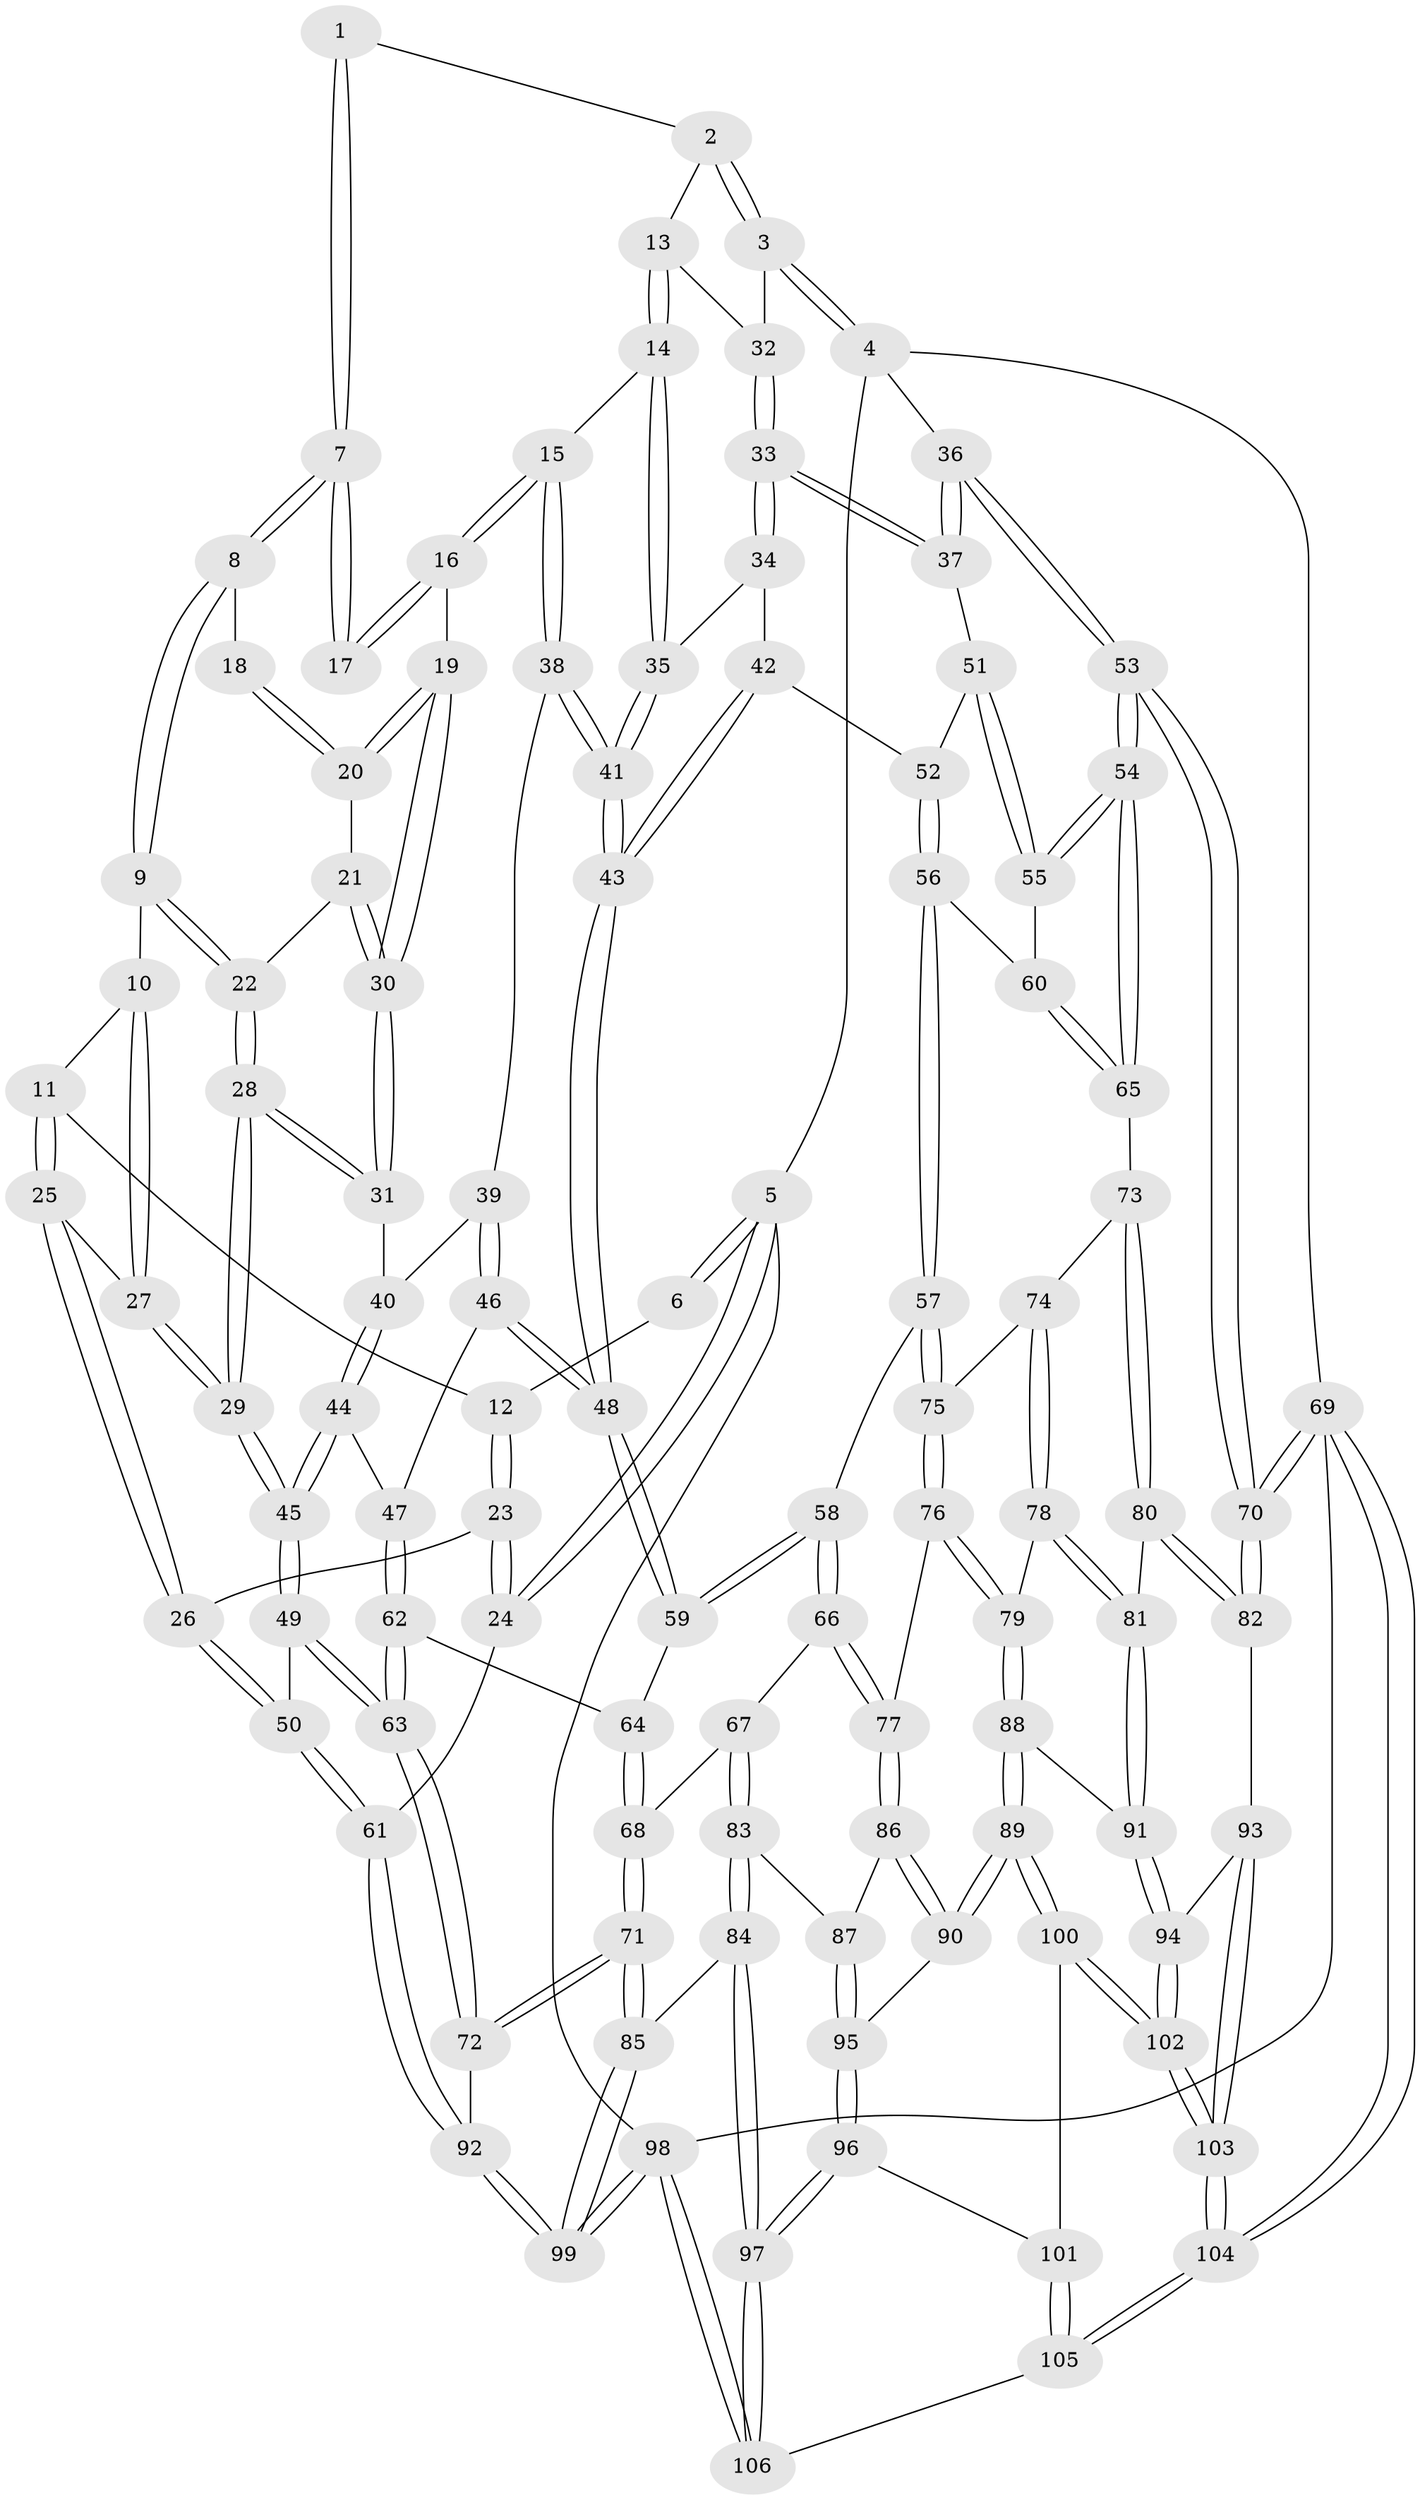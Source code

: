 // coarse degree distribution, {3: 0.0945945945945946, 4: 0.36486486486486486, 5: 0.3783783783783784, 7: 0.013513513513513514, 6: 0.14864864864864866}
// Generated by graph-tools (version 1.1) at 2025/24/03/03/25 07:24:32]
// undirected, 106 vertices, 262 edges
graph export_dot {
graph [start="1"]
  node [color=gray90,style=filled];
  1 [pos="+0.39987108599363036+0"];
  2 [pos="+0.7883947218530775+0"];
  3 [pos="+1+0"];
  4 [pos="+1+0"];
  5 [pos="+0+0"];
  6 [pos="+0+0"];
  7 [pos="+0.3999327125859961+0"];
  8 [pos="+0.34960042312867196+0.021943101530698814"];
  9 [pos="+0.3236111798424559+0.0731216035399256"];
  10 [pos="+0.262615336866876+0.08943076679392999"];
  11 [pos="+0.21277046799436736+0.08528997829922236"];
  12 [pos="+0.14124027617199275+0.05071473065566565"];
  13 [pos="+0.740885114987835+0.03089524719026683"];
  14 [pos="+0.7328747697089261+0.049660986364102516"];
  15 [pos="+0.6010618109609104+0.12772025497154257"];
  16 [pos="+0.5585858781077442+0.11653252567104158"];
  17 [pos="+0.49471231350716827+0.043408790944378474"];
  18 [pos="+0.43938649227913645+0.10873035449328436"];
  19 [pos="+0.46079157889103434+0.17295543966745885"];
  20 [pos="+0.436815656373671+0.14568287601464525"];
  21 [pos="+0.3402366679061964+0.08610813779809806"];
  22 [pos="+0.323856518686661+0.07367755325236848"];
  23 [pos="+7.125845797839275e-05+0.2851798659467237"];
  24 [pos="+0+0.28567754166827874"];
  25 [pos="+0.16213361171579704+0.27991925082544755"];
  26 [pos="+0.06678162761650956+0.3089887016385248"];
  27 [pos="+0.2333314823140922+0.27454995577583"];
  28 [pos="+0.3394488450240281+0.27355741023547153"];
  29 [pos="+0.3187962205192069+0.29067888667691405"];
  30 [pos="+0.43484971700624525+0.22302096262643314"];
  31 [pos="+0.42279733717136336+0.2545301030151139"];
  32 [pos="+0.9342841829333713+0.12748851736935196"];
  33 [pos="+0.9620413664651073+0.2876368818376158"];
  34 [pos="+0.8054196711958769+0.22077330647996518"];
  35 [pos="+0.7952631360555201+0.21044207586251212"];
  36 [pos="+1+0.29812804122648767"];
  37 [pos="+0.9635667799643919+0.28907323831280485"];
  38 [pos="+0.5988185327441108+0.28093383191986226"];
  39 [pos="+0.5152832094704118+0.29373212183754027"];
  40 [pos="+0.46983429893188805+0.28325428737539354"];
  41 [pos="+0.6169840698186068+0.29878467441124174"];
  42 [pos="+0.7413249651645977+0.3538398516283226"];
  43 [pos="+0.64867347116042+0.374945687882815"];
  44 [pos="+0.439536051669275+0.40897290293992355"];
  45 [pos="+0.33918693831560576+0.4058418714557803"];
  46 [pos="+0.49840492206071574+0.43090752844619246"];
  47 [pos="+0.4852496106217072+0.43318494618446096"];
  48 [pos="+0.629911789901265+0.4665554687027559"];
  49 [pos="+0.26206719040787924+0.5852712771997107"];
  50 [pos="+0.16942832030629648+0.49126572301409405"];
  51 [pos="+0.9492333278330584+0.3093229101324712"];
  52 [pos="+0.8320323669079918+0.40008057169769845"];
  53 [pos="+1+0.6395974641156392"];
  54 [pos="+1+0.6268574684146583"];
  55 [pos="+0.9325291519169076+0.5231871684812708"];
  56 [pos="+0.8033422732045398+0.5183750061446928"];
  57 [pos="+0.7739501594761939+0.5343168223563513"];
  58 [pos="+0.6904647028744194+0.5379780355294853"];
  59 [pos="+0.6359532284596454+0.4845791471394352"];
  60 [pos="+0.8807702696221571+0.5332784809078712"];
  61 [pos="+0+0.5953712977191965"];
  62 [pos="+0.4336833222546543+0.5432049114448727"];
  63 [pos="+0.2724177161551822+0.6251045628309883"];
  64 [pos="+0.5341430402320317+0.5532743075141389"];
  65 [pos="+0.897883817171368+0.6390976630674716"];
  66 [pos="+0.6688710320266238+0.6223684961867255"];
  67 [pos="+0.5467914458645659+0.6608109822404529"];
  68 [pos="+0.5268229068436628+0.6449460694365143"];
  69 [pos="+1+1"];
  70 [pos="+1+0.7321732640740666"];
  71 [pos="+0.27605611981744815+0.6601359975575369"];
  72 [pos="+0.2711017812009948+0.6395316258272394"];
  73 [pos="+0.8733458301428205+0.6679845078722714"];
  74 [pos="+0.8240291100184618+0.6595619325362605"];
  75 [pos="+0.8224351428808879+0.6578808436552254"];
  76 [pos="+0.7412357718160825+0.684348214095823"];
  77 [pos="+0.6696305805648763+0.6255045693705414"];
  78 [pos="+0.8085717149497196+0.7159252482884079"];
  79 [pos="+0.753567921003582+0.7276020930733033"];
  80 [pos="+0.9016629638455286+0.7213364152671164"];
  81 [pos="+0.8359913599479677+0.7622535136540971"];
  82 [pos="+1+0.7757634017759473"];
  83 [pos="+0.5484391166694351+0.7408598243870657"];
  84 [pos="+0.3200308605627187+0.8243139690815839"];
  85 [pos="+0.2774878826985405+0.7653733895962898"];
  86 [pos="+0.667202361061059+0.6405499634074858"];
  87 [pos="+0.5829240639921441+0.7591312970061995"];
  88 [pos="+0.7194182230598051+0.8008381877949917"];
  89 [pos="+0.7140376978738211+0.8029476244156588"];
  90 [pos="+0.6870245803716482+0.7891362839799031"];
  91 [pos="+0.8214329391423822+0.8114780223507639"];
  92 [pos="+0+0.6203378028908999"];
  93 [pos="+0.9478857983005281+0.8296418659515182"];
  94 [pos="+0.8443565442572711+0.8380359382045145"];
  95 [pos="+0.6094578384243206+0.7908050577093029"];
  96 [pos="+0.6002800604144908+0.8105131236321633"];
  97 [pos="+0.3829472826516129+0.9977194351777783"];
  98 [pos="+0+1"];
  99 [pos="+0+0.9893164079678356"];
  100 [pos="+0.7091746153928571+0.8640370169418043"];
  101 [pos="+0.6407511640025828+0.9370114043909796"];
  102 [pos="+0.8170915833813412+0.9602568646052497"];
  103 [pos="+0.866015143511072+1"];
  104 [pos="+0.8697383363174173+1"];
  105 [pos="+0.5467641642372139+1"];
  106 [pos="+0.407989899133536+1"];
  1 -- 2;
  1 -- 7;
  1 -- 7;
  2 -- 3;
  2 -- 3;
  2 -- 13;
  3 -- 4;
  3 -- 4;
  3 -- 32;
  4 -- 5;
  4 -- 36;
  4 -- 69;
  5 -- 6;
  5 -- 6;
  5 -- 24;
  5 -- 24;
  5 -- 98;
  6 -- 12;
  7 -- 8;
  7 -- 8;
  7 -- 17;
  7 -- 17;
  8 -- 9;
  8 -- 9;
  8 -- 18;
  9 -- 10;
  9 -- 22;
  9 -- 22;
  10 -- 11;
  10 -- 27;
  10 -- 27;
  11 -- 12;
  11 -- 25;
  11 -- 25;
  12 -- 23;
  12 -- 23;
  13 -- 14;
  13 -- 14;
  13 -- 32;
  14 -- 15;
  14 -- 35;
  14 -- 35;
  15 -- 16;
  15 -- 16;
  15 -- 38;
  15 -- 38;
  16 -- 17;
  16 -- 17;
  16 -- 19;
  18 -- 20;
  18 -- 20;
  19 -- 20;
  19 -- 20;
  19 -- 30;
  19 -- 30;
  20 -- 21;
  21 -- 22;
  21 -- 30;
  21 -- 30;
  22 -- 28;
  22 -- 28;
  23 -- 24;
  23 -- 24;
  23 -- 26;
  24 -- 61;
  25 -- 26;
  25 -- 26;
  25 -- 27;
  26 -- 50;
  26 -- 50;
  27 -- 29;
  27 -- 29;
  28 -- 29;
  28 -- 29;
  28 -- 31;
  28 -- 31;
  29 -- 45;
  29 -- 45;
  30 -- 31;
  30 -- 31;
  31 -- 40;
  32 -- 33;
  32 -- 33;
  33 -- 34;
  33 -- 34;
  33 -- 37;
  33 -- 37;
  34 -- 35;
  34 -- 42;
  35 -- 41;
  35 -- 41;
  36 -- 37;
  36 -- 37;
  36 -- 53;
  36 -- 53;
  37 -- 51;
  38 -- 39;
  38 -- 41;
  38 -- 41;
  39 -- 40;
  39 -- 46;
  39 -- 46;
  40 -- 44;
  40 -- 44;
  41 -- 43;
  41 -- 43;
  42 -- 43;
  42 -- 43;
  42 -- 52;
  43 -- 48;
  43 -- 48;
  44 -- 45;
  44 -- 45;
  44 -- 47;
  45 -- 49;
  45 -- 49;
  46 -- 47;
  46 -- 48;
  46 -- 48;
  47 -- 62;
  47 -- 62;
  48 -- 59;
  48 -- 59;
  49 -- 50;
  49 -- 63;
  49 -- 63;
  50 -- 61;
  50 -- 61;
  51 -- 52;
  51 -- 55;
  51 -- 55;
  52 -- 56;
  52 -- 56;
  53 -- 54;
  53 -- 54;
  53 -- 70;
  53 -- 70;
  54 -- 55;
  54 -- 55;
  54 -- 65;
  54 -- 65;
  55 -- 60;
  56 -- 57;
  56 -- 57;
  56 -- 60;
  57 -- 58;
  57 -- 75;
  57 -- 75;
  58 -- 59;
  58 -- 59;
  58 -- 66;
  58 -- 66;
  59 -- 64;
  60 -- 65;
  60 -- 65;
  61 -- 92;
  61 -- 92;
  62 -- 63;
  62 -- 63;
  62 -- 64;
  63 -- 72;
  63 -- 72;
  64 -- 68;
  64 -- 68;
  65 -- 73;
  66 -- 67;
  66 -- 77;
  66 -- 77;
  67 -- 68;
  67 -- 83;
  67 -- 83;
  68 -- 71;
  68 -- 71;
  69 -- 70;
  69 -- 70;
  69 -- 104;
  69 -- 104;
  69 -- 98;
  70 -- 82;
  70 -- 82;
  71 -- 72;
  71 -- 72;
  71 -- 85;
  71 -- 85;
  72 -- 92;
  73 -- 74;
  73 -- 80;
  73 -- 80;
  74 -- 75;
  74 -- 78;
  74 -- 78;
  75 -- 76;
  75 -- 76;
  76 -- 77;
  76 -- 79;
  76 -- 79;
  77 -- 86;
  77 -- 86;
  78 -- 79;
  78 -- 81;
  78 -- 81;
  79 -- 88;
  79 -- 88;
  80 -- 81;
  80 -- 82;
  80 -- 82;
  81 -- 91;
  81 -- 91;
  82 -- 93;
  83 -- 84;
  83 -- 84;
  83 -- 87;
  84 -- 85;
  84 -- 97;
  84 -- 97;
  85 -- 99;
  85 -- 99;
  86 -- 87;
  86 -- 90;
  86 -- 90;
  87 -- 95;
  87 -- 95;
  88 -- 89;
  88 -- 89;
  88 -- 91;
  89 -- 90;
  89 -- 90;
  89 -- 100;
  89 -- 100;
  90 -- 95;
  91 -- 94;
  91 -- 94;
  92 -- 99;
  92 -- 99;
  93 -- 94;
  93 -- 103;
  93 -- 103;
  94 -- 102;
  94 -- 102;
  95 -- 96;
  95 -- 96;
  96 -- 97;
  96 -- 97;
  96 -- 101;
  97 -- 106;
  97 -- 106;
  98 -- 99;
  98 -- 99;
  98 -- 106;
  98 -- 106;
  100 -- 101;
  100 -- 102;
  100 -- 102;
  101 -- 105;
  101 -- 105;
  102 -- 103;
  102 -- 103;
  103 -- 104;
  103 -- 104;
  104 -- 105;
  104 -- 105;
  105 -- 106;
}
